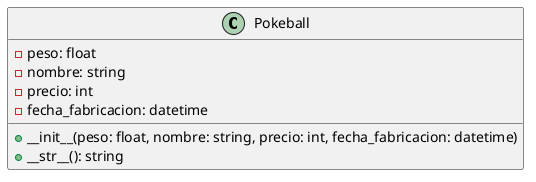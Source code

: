@startuml
class Pokeball {
  - peso: float
  - nombre: string
  - precio: int
  - fecha_fabricacion: datetime
  + __init__(peso: float, nombre: string, precio: int, fecha_fabricacion: datetime)
  + __str__(): string
}
@enduml